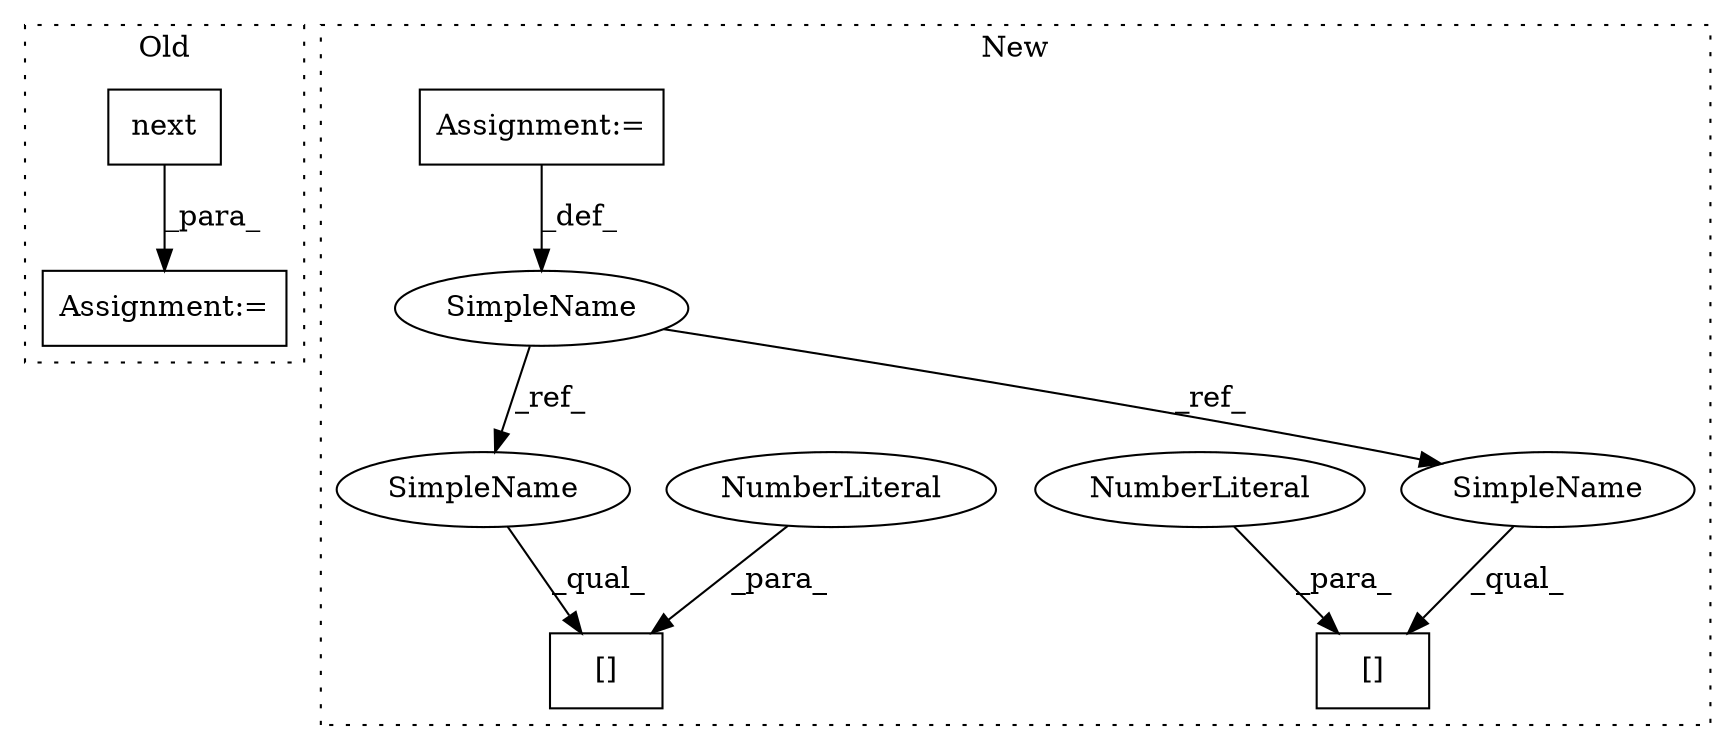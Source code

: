 digraph G {
subgraph cluster0 {
1 [label="next" a="32" s="10607" l="6" shape="box"];
3 [label="Assignment:=" a="7" s="10603" l="1" shape="box"];
label = "Old";
style="dotted";
}
subgraph cluster1 {
2 [label="[]" a="2" s="10906,10909" l="2,1" shape="box"];
4 [label="Assignment:=" a="7" s="10633,10728" l="66,2" shape="box"];
5 [label="[]" a="2" s="10947,10950" l="2,1" shape="box"];
6 [label="NumberLiteral" a="34" s="10908" l="1" shape="ellipse"];
7 [label="NumberLiteral" a="34" s="10949" l="1" shape="ellipse"];
8 [label="SimpleName" a="42" s="10801" l="1" shape="ellipse"];
9 [label="SimpleName" a="42" s="10947" l="1" shape="ellipse"];
10 [label="SimpleName" a="42" s="10906" l="1" shape="ellipse"];
label = "New";
style="dotted";
}
1 -> 3 [label="_para_"];
4 -> 8 [label="_def_"];
6 -> 2 [label="_para_"];
7 -> 5 [label="_para_"];
8 -> 10 [label="_ref_"];
8 -> 9 [label="_ref_"];
9 -> 5 [label="_qual_"];
10 -> 2 [label="_qual_"];
}